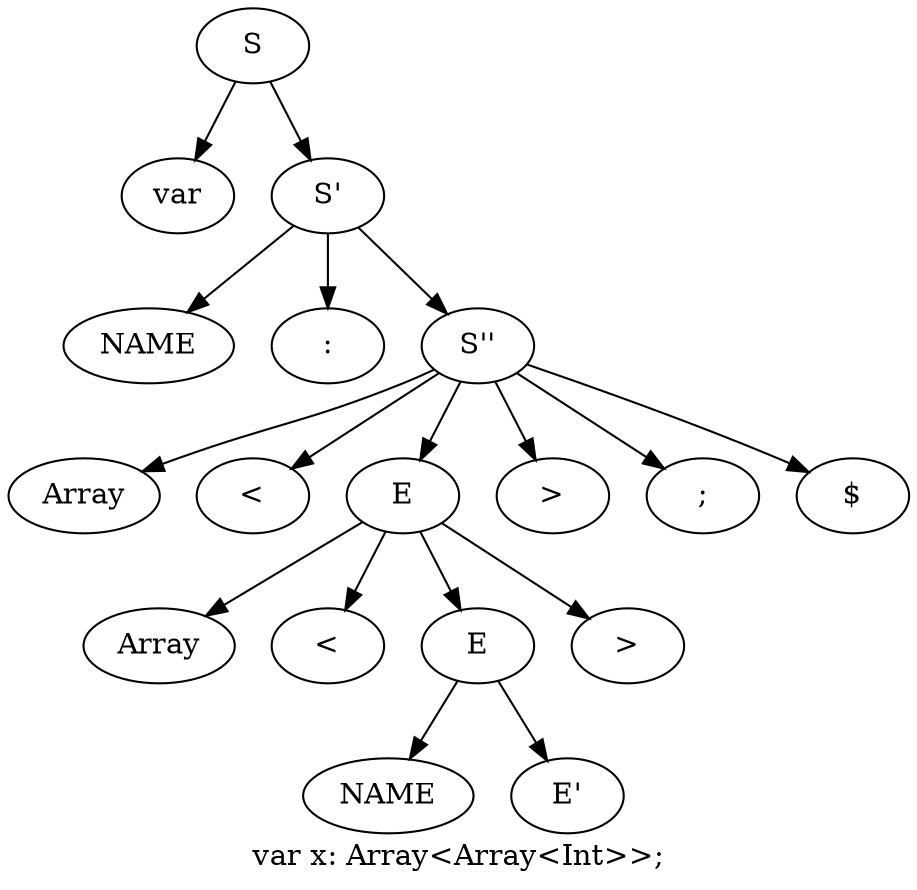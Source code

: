 digraph Tree {
"S52"[label="S"]
"S52" -> "var35";
"S52" -> "S'51";
"var35"[label="var"]
"S'51"[label="S'"]
"S'51" -> "NAME36";
"S'51" -> ":37";
"S'51" -> "S''38";
"NAME36"[label="NAME"]
":37"[label=":"]
"S''38"[label="S''"]
"S''38" -> "Array39";
"S''38" -> "<40";
"S''38" -> "E47";
"S''38" -> ">48";
"S''38" -> ";49";
"S''38" -> "$50";
"Array39"[label="Array"]
"<40"[label="<"]
"E47"[label="E"]
"E47" -> "Array44";
"E47" -> "<45";
"E47" -> "E43";
"E47" -> ">46";
"Array44"[label="Array"]
"<45"[label="<"]
"E43"[label="E"]
"E43" -> "NAME41";
"E43" -> "E'42";
"NAME41"[label="NAME"]
"E'42"[label="E'"]
">46"[label=">"]
">48"[label=">"]
";49"[label=";"]
"$50"[label="$"]
label="var x: Array<Array<Int>>;";
}